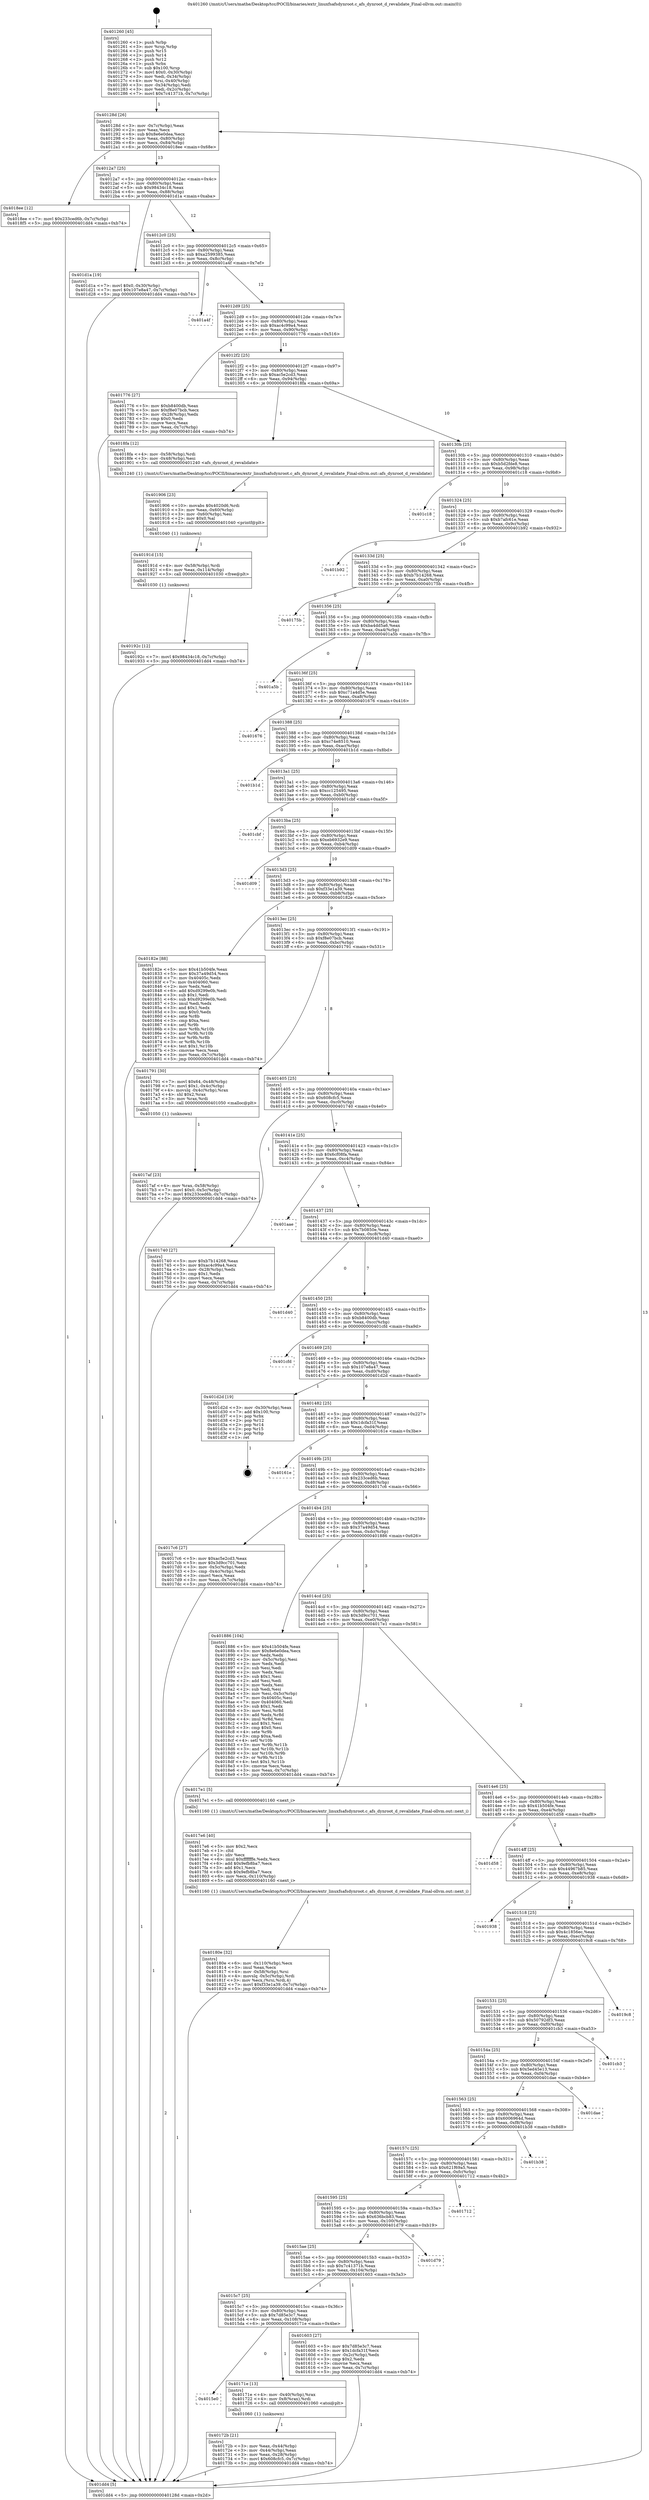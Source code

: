 digraph "0x401260" {
  label = "0x401260 (/mnt/c/Users/mathe/Desktop/tcc/POCII/binaries/extr_linuxfsafsdynroot.c_afs_dynroot_d_revalidate_Final-ollvm.out::main(0))"
  labelloc = "t"
  node[shape=record]

  Entry [label="",width=0.3,height=0.3,shape=circle,fillcolor=black,style=filled]
  "0x40128d" [label="{
     0x40128d [26]\l
     | [instrs]\l
     &nbsp;&nbsp;0x40128d \<+3\>: mov -0x7c(%rbp),%eax\l
     &nbsp;&nbsp;0x401290 \<+2\>: mov %eax,%ecx\l
     &nbsp;&nbsp;0x401292 \<+6\>: sub $0x8e6e0dea,%ecx\l
     &nbsp;&nbsp;0x401298 \<+3\>: mov %eax,-0x80(%rbp)\l
     &nbsp;&nbsp;0x40129b \<+6\>: mov %ecx,-0x84(%rbp)\l
     &nbsp;&nbsp;0x4012a1 \<+6\>: je 00000000004018ee \<main+0x68e\>\l
  }"]
  "0x4018ee" [label="{
     0x4018ee [12]\l
     | [instrs]\l
     &nbsp;&nbsp;0x4018ee \<+7\>: movl $0x233ced6b,-0x7c(%rbp)\l
     &nbsp;&nbsp;0x4018f5 \<+5\>: jmp 0000000000401dd4 \<main+0xb74\>\l
  }"]
  "0x4012a7" [label="{
     0x4012a7 [25]\l
     | [instrs]\l
     &nbsp;&nbsp;0x4012a7 \<+5\>: jmp 00000000004012ac \<main+0x4c\>\l
     &nbsp;&nbsp;0x4012ac \<+3\>: mov -0x80(%rbp),%eax\l
     &nbsp;&nbsp;0x4012af \<+5\>: sub $0x98434c18,%eax\l
     &nbsp;&nbsp;0x4012b4 \<+6\>: mov %eax,-0x88(%rbp)\l
     &nbsp;&nbsp;0x4012ba \<+6\>: je 0000000000401d1a \<main+0xaba\>\l
  }"]
  Exit [label="",width=0.3,height=0.3,shape=circle,fillcolor=black,style=filled,peripheries=2]
  "0x401d1a" [label="{
     0x401d1a [19]\l
     | [instrs]\l
     &nbsp;&nbsp;0x401d1a \<+7\>: movl $0x0,-0x30(%rbp)\l
     &nbsp;&nbsp;0x401d21 \<+7\>: movl $0x107e8a47,-0x7c(%rbp)\l
     &nbsp;&nbsp;0x401d28 \<+5\>: jmp 0000000000401dd4 \<main+0xb74\>\l
  }"]
  "0x4012c0" [label="{
     0x4012c0 [25]\l
     | [instrs]\l
     &nbsp;&nbsp;0x4012c0 \<+5\>: jmp 00000000004012c5 \<main+0x65\>\l
     &nbsp;&nbsp;0x4012c5 \<+3\>: mov -0x80(%rbp),%eax\l
     &nbsp;&nbsp;0x4012c8 \<+5\>: sub $0xa2599385,%eax\l
     &nbsp;&nbsp;0x4012cd \<+6\>: mov %eax,-0x8c(%rbp)\l
     &nbsp;&nbsp;0x4012d3 \<+6\>: je 0000000000401a4f \<main+0x7ef\>\l
  }"]
  "0x40192c" [label="{
     0x40192c [12]\l
     | [instrs]\l
     &nbsp;&nbsp;0x40192c \<+7\>: movl $0x98434c18,-0x7c(%rbp)\l
     &nbsp;&nbsp;0x401933 \<+5\>: jmp 0000000000401dd4 \<main+0xb74\>\l
  }"]
  "0x401a4f" [label="{
     0x401a4f\l
  }", style=dashed]
  "0x4012d9" [label="{
     0x4012d9 [25]\l
     | [instrs]\l
     &nbsp;&nbsp;0x4012d9 \<+5\>: jmp 00000000004012de \<main+0x7e\>\l
     &nbsp;&nbsp;0x4012de \<+3\>: mov -0x80(%rbp),%eax\l
     &nbsp;&nbsp;0x4012e1 \<+5\>: sub $0xac4c99a4,%eax\l
     &nbsp;&nbsp;0x4012e6 \<+6\>: mov %eax,-0x90(%rbp)\l
     &nbsp;&nbsp;0x4012ec \<+6\>: je 0000000000401776 \<main+0x516\>\l
  }"]
  "0x40191d" [label="{
     0x40191d [15]\l
     | [instrs]\l
     &nbsp;&nbsp;0x40191d \<+4\>: mov -0x58(%rbp),%rdi\l
     &nbsp;&nbsp;0x401921 \<+6\>: mov %eax,-0x114(%rbp)\l
     &nbsp;&nbsp;0x401927 \<+5\>: call 0000000000401030 \<free@plt\>\l
     | [calls]\l
     &nbsp;&nbsp;0x401030 \{1\} (unknown)\l
  }"]
  "0x401776" [label="{
     0x401776 [27]\l
     | [instrs]\l
     &nbsp;&nbsp;0x401776 \<+5\>: mov $0xb8400db,%eax\l
     &nbsp;&nbsp;0x40177b \<+5\>: mov $0xf8e07bcb,%ecx\l
     &nbsp;&nbsp;0x401780 \<+3\>: mov -0x28(%rbp),%edx\l
     &nbsp;&nbsp;0x401783 \<+3\>: cmp $0x0,%edx\l
     &nbsp;&nbsp;0x401786 \<+3\>: cmove %ecx,%eax\l
     &nbsp;&nbsp;0x401789 \<+3\>: mov %eax,-0x7c(%rbp)\l
     &nbsp;&nbsp;0x40178c \<+5\>: jmp 0000000000401dd4 \<main+0xb74\>\l
  }"]
  "0x4012f2" [label="{
     0x4012f2 [25]\l
     | [instrs]\l
     &nbsp;&nbsp;0x4012f2 \<+5\>: jmp 00000000004012f7 \<main+0x97\>\l
     &nbsp;&nbsp;0x4012f7 \<+3\>: mov -0x80(%rbp),%eax\l
     &nbsp;&nbsp;0x4012fa \<+5\>: sub $0xac5e2cd3,%eax\l
     &nbsp;&nbsp;0x4012ff \<+6\>: mov %eax,-0x94(%rbp)\l
     &nbsp;&nbsp;0x401305 \<+6\>: je 00000000004018fa \<main+0x69a\>\l
  }"]
  "0x401906" [label="{
     0x401906 [23]\l
     | [instrs]\l
     &nbsp;&nbsp;0x401906 \<+10\>: movabs $0x4020d6,%rdi\l
     &nbsp;&nbsp;0x401910 \<+3\>: mov %eax,-0x60(%rbp)\l
     &nbsp;&nbsp;0x401913 \<+3\>: mov -0x60(%rbp),%esi\l
     &nbsp;&nbsp;0x401916 \<+2\>: mov $0x0,%al\l
     &nbsp;&nbsp;0x401918 \<+5\>: call 0000000000401040 \<printf@plt\>\l
     | [calls]\l
     &nbsp;&nbsp;0x401040 \{1\} (unknown)\l
  }"]
  "0x4018fa" [label="{
     0x4018fa [12]\l
     | [instrs]\l
     &nbsp;&nbsp;0x4018fa \<+4\>: mov -0x58(%rbp),%rdi\l
     &nbsp;&nbsp;0x4018fe \<+3\>: mov -0x48(%rbp),%esi\l
     &nbsp;&nbsp;0x401901 \<+5\>: call 0000000000401240 \<afs_dynroot_d_revalidate\>\l
     | [calls]\l
     &nbsp;&nbsp;0x401240 \{1\} (/mnt/c/Users/mathe/Desktop/tcc/POCII/binaries/extr_linuxfsafsdynroot.c_afs_dynroot_d_revalidate_Final-ollvm.out::afs_dynroot_d_revalidate)\l
  }"]
  "0x40130b" [label="{
     0x40130b [25]\l
     | [instrs]\l
     &nbsp;&nbsp;0x40130b \<+5\>: jmp 0000000000401310 \<main+0xb0\>\l
     &nbsp;&nbsp;0x401310 \<+3\>: mov -0x80(%rbp),%eax\l
     &nbsp;&nbsp;0x401313 \<+5\>: sub $0xb5d2fde8,%eax\l
     &nbsp;&nbsp;0x401318 \<+6\>: mov %eax,-0x98(%rbp)\l
     &nbsp;&nbsp;0x40131e \<+6\>: je 0000000000401c18 \<main+0x9b8\>\l
  }"]
  "0x40180e" [label="{
     0x40180e [32]\l
     | [instrs]\l
     &nbsp;&nbsp;0x40180e \<+6\>: mov -0x110(%rbp),%ecx\l
     &nbsp;&nbsp;0x401814 \<+3\>: imul %eax,%ecx\l
     &nbsp;&nbsp;0x401817 \<+4\>: mov -0x58(%rbp),%rsi\l
     &nbsp;&nbsp;0x40181b \<+4\>: movslq -0x5c(%rbp),%rdi\l
     &nbsp;&nbsp;0x40181f \<+3\>: mov %ecx,(%rsi,%rdi,4)\l
     &nbsp;&nbsp;0x401822 \<+7\>: movl $0xf33e1a39,-0x7c(%rbp)\l
     &nbsp;&nbsp;0x401829 \<+5\>: jmp 0000000000401dd4 \<main+0xb74\>\l
  }"]
  "0x401c18" [label="{
     0x401c18\l
  }", style=dashed]
  "0x401324" [label="{
     0x401324 [25]\l
     | [instrs]\l
     &nbsp;&nbsp;0x401324 \<+5\>: jmp 0000000000401329 \<main+0xc9\>\l
     &nbsp;&nbsp;0x401329 \<+3\>: mov -0x80(%rbp),%eax\l
     &nbsp;&nbsp;0x40132c \<+5\>: sub $0xb7afc61e,%eax\l
     &nbsp;&nbsp;0x401331 \<+6\>: mov %eax,-0x9c(%rbp)\l
     &nbsp;&nbsp;0x401337 \<+6\>: je 0000000000401b92 \<main+0x932\>\l
  }"]
  "0x4017e6" [label="{
     0x4017e6 [40]\l
     | [instrs]\l
     &nbsp;&nbsp;0x4017e6 \<+5\>: mov $0x2,%ecx\l
     &nbsp;&nbsp;0x4017eb \<+1\>: cltd\l
     &nbsp;&nbsp;0x4017ec \<+2\>: idiv %ecx\l
     &nbsp;&nbsp;0x4017ee \<+6\>: imul $0xfffffffe,%edx,%ecx\l
     &nbsp;&nbsp;0x4017f4 \<+6\>: add $0x9efb8ba7,%ecx\l
     &nbsp;&nbsp;0x4017fa \<+3\>: add $0x1,%ecx\l
     &nbsp;&nbsp;0x4017fd \<+6\>: sub $0x9efb8ba7,%ecx\l
     &nbsp;&nbsp;0x401803 \<+6\>: mov %ecx,-0x110(%rbp)\l
     &nbsp;&nbsp;0x401809 \<+5\>: call 0000000000401160 \<next_i\>\l
     | [calls]\l
     &nbsp;&nbsp;0x401160 \{1\} (/mnt/c/Users/mathe/Desktop/tcc/POCII/binaries/extr_linuxfsafsdynroot.c_afs_dynroot_d_revalidate_Final-ollvm.out::next_i)\l
  }"]
  "0x401b92" [label="{
     0x401b92\l
  }", style=dashed]
  "0x40133d" [label="{
     0x40133d [25]\l
     | [instrs]\l
     &nbsp;&nbsp;0x40133d \<+5\>: jmp 0000000000401342 \<main+0xe2\>\l
     &nbsp;&nbsp;0x401342 \<+3\>: mov -0x80(%rbp),%eax\l
     &nbsp;&nbsp;0x401345 \<+5\>: sub $0xb7b14268,%eax\l
     &nbsp;&nbsp;0x40134a \<+6\>: mov %eax,-0xa0(%rbp)\l
     &nbsp;&nbsp;0x401350 \<+6\>: je 000000000040175b \<main+0x4fb\>\l
  }"]
  "0x4017af" [label="{
     0x4017af [23]\l
     | [instrs]\l
     &nbsp;&nbsp;0x4017af \<+4\>: mov %rax,-0x58(%rbp)\l
     &nbsp;&nbsp;0x4017b3 \<+7\>: movl $0x0,-0x5c(%rbp)\l
     &nbsp;&nbsp;0x4017ba \<+7\>: movl $0x233ced6b,-0x7c(%rbp)\l
     &nbsp;&nbsp;0x4017c1 \<+5\>: jmp 0000000000401dd4 \<main+0xb74\>\l
  }"]
  "0x40175b" [label="{
     0x40175b\l
  }", style=dashed]
  "0x401356" [label="{
     0x401356 [25]\l
     | [instrs]\l
     &nbsp;&nbsp;0x401356 \<+5\>: jmp 000000000040135b \<main+0xfb\>\l
     &nbsp;&nbsp;0x40135b \<+3\>: mov -0x80(%rbp),%eax\l
     &nbsp;&nbsp;0x40135e \<+5\>: sub $0xba4dd5a6,%eax\l
     &nbsp;&nbsp;0x401363 \<+6\>: mov %eax,-0xa4(%rbp)\l
     &nbsp;&nbsp;0x401369 \<+6\>: je 0000000000401a5b \<main+0x7fb\>\l
  }"]
  "0x40172b" [label="{
     0x40172b [21]\l
     | [instrs]\l
     &nbsp;&nbsp;0x40172b \<+3\>: mov %eax,-0x44(%rbp)\l
     &nbsp;&nbsp;0x40172e \<+3\>: mov -0x44(%rbp),%eax\l
     &nbsp;&nbsp;0x401731 \<+3\>: mov %eax,-0x28(%rbp)\l
     &nbsp;&nbsp;0x401734 \<+7\>: movl $0x608cfc5,-0x7c(%rbp)\l
     &nbsp;&nbsp;0x40173b \<+5\>: jmp 0000000000401dd4 \<main+0xb74\>\l
  }"]
  "0x401a5b" [label="{
     0x401a5b\l
  }", style=dashed]
  "0x40136f" [label="{
     0x40136f [25]\l
     | [instrs]\l
     &nbsp;&nbsp;0x40136f \<+5\>: jmp 0000000000401374 \<main+0x114\>\l
     &nbsp;&nbsp;0x401374 \<+3\>: mov -0x80(%rbp),%eax\l
     &nbsp;&nbsp;0x401377 \<+5\>: sub $0xc71a4d5e,%eax\l
     &nbsp;&nbsp;0x40137c \<+6\>: mov %eax,-0xa8(%rbp)\l
     &nbsp;&nbsp;0x401382 \<+6\>: je 0000000000401676 \<main+0x416\>\l
  }"]
  "0x4015e0" [label="{
     0x4015e0\l
  }", style=dashed]
  "0x401676" [label="{
     0x401676\l
  }", style=dashed]
  "0x401388" [label="{
     0x401388 [25]\l
     | [instrs]\l
     &nbsp;&nbsp;0x401388 \<+5\>: jmp 000000000040138d \<main+0x12d\>\l
     &nbsp;&nbsp;0x40138d \<+3\>: mov -0x80(%rbp),%eax\l
     &nbsp;&nbsp;0x401390 \<+5\>: sub $0xc74e8510,%eax\l
     &nbsp;&nbsp;0x401395 \<+6\>: mov %eax,-0xac(%rbp)\l
     &nbsp;&nbsp;0x40139b \<+6\>: je 0000000000401b1d \<main+0x8bd\>\l
  }"]
  "0x40171e" [label="{
     0x40171e [13]\l
     | [instrs]\l
     &nbsp;&nbsp;0x40171e \<+4\>: mov -0x40(%rbp),%rax\l
     &nbsp;&nbsp;0x401722 \<+4\>: mov 0x8(%rax),%rdi\l
     &nbsp;&nbsp;0x401726 \<+5\>: call 0000000000401060 \<atoi@plt\>\l
     | [calls]\l
     &nbsp;&nbsp;0x401060 \{1\} (unknown)\l
  }"]
  "0x401b1d" [label="{
     0x401b1d\l
  }", style=dashed]
  "0x4013a1" [label="{
     0x4013a1 [25]\l
     | [instrs]\l
     &nbsp;&nbsp;0x4013a1 \<+5\>: jmp 00000000004013a6 \<main+0x146\>\l
     &nbsp;&nbsp;0x4013a6 \<+3\>: mov -0x80(%rbp),%eax\l
     &nbsp;&nbsp;0x4013a9 \<+5\>: sub $0xcc125495,%eax\l
     &nbsp;&nbsp;0x4013ae \<+6\>: mov %eax,-0xb0(%rbp)\l
     &nbsp;&nbsp;0x4013b4 \<+6\>: je 0000000000401cbf \<main+0xa5f\>\l
  }"]
  "0x401260" [label="{
     0x401260 [45]\l
     | [instrs]\l
     &nbsp;&nbsp;0x401260 \<+1\>: push %rbp\l
     &nbsp;&nbsp;0x401261 \<+3\>: mov %rsp,%rbp\l
     &nbsp;&nbsp;0x401264 \<+2\>: push %r15\l
     &nbsp;&nbsp;0x401266 \<+2\>: push %r14\l
     &nbsp;&nbsp;0x401268 \<+2\>: push %r12\l
     &nbsp;&nbsp;0x40126a \<+1\>: push %rbx\l
     &nbsp;&nbsp;0x40126b \<+7\>: sub $0x100,%rsp\l
     &nbsp;&nbsp;0x401272 \<+7\>: movl $0x0,-0x30(%rbp)\l
     &nbsp;&nbsp;0x401279 \<+3\>: mov %edi,-0x34(%rbp)\l
     &nbsp;&nbsp;0x40127c \<+4\>: mov %rsi,-0x40(%rbp)\l
     &nbsp;&nbsp;0x401280 \<+3\>: mov -0x34(%rbp),%edi\l
     &nbsp;&nbsp;0x401283 \<+3\>: mov %edi,-0x2c(%rbp)\l
     &nbsp;&nbsp;0x401286 \<+7\>: movl $0x7c41371b,-0x7c(%rbp)\l
  }"]
  "0x401cbf" [label="{
     0x401cbf\l
  }", style=dashed]
  "0x4013ba" [label="{
     0x4013ba [25]\l
     | [instrs]\l
     &nbsp;&nbsp;0x4013ba \<+5\>: jmp 00000000004013bf \<main+0x15f\>\l
     &nbsp;&nbsp;0x4013bf \<+3\>: mov -0x80(%rbp),%eax\l
     &nbsp;&nbsp;0x4013c2 \<+5\>: sub $0xeb6932e9,%eax\l
     &nbsp;&nbsp;0x4013c7 \<+6\>: mov %eax,-0xb4(%rbp)\l
     &nbsp;&nbsp;0x4013cd \<+6\>: je 0000000000401d09 \<main+0xaa9\>\l
  }"]
  "0x401dd4" [label="{
     0x401dd4 [5]\l
     | [instrs]\l
     &nbsp;&nbsp;0x401dd4 \<+5\>: jmp 000000000040128d \<main+0x2d\>\l
  }"]
  "0x401d09" [label="{
     0x401d09\l
  }", style=dashed]
  "0x4013d3" [label="{
     0x4013d3 [25]\l
     | [instrs]\l
     &nbsp;&nbsp;0x4013d3 \<+5\>: jmp 00000000004013d8 \<main+0x178\>\l
     &nbsp;&nbsp;0x4013d8 \<+3\>: mov -0x80(%rbp),%eax\l
     &nbsp;&nbsp;0x4013db \<+5\>: sub $0xf33e1a39,%eax\l
     &nbsp;&nbsp;0x4013e0 \<+6\>: mov %eax,-0xb8(%rbp)\l
     &nbsp;&nbsp;0x4013e6 \<+6\>: je 000000000040182e \<main+0x5ce\>\l
  }"]
  "0x4015c7" [label="{
     0x4015c7 [25]\l
     | [instrs]\l
     &nbsp;&nbsp;0x4015c7 \<+5\>: jmp 00000000004015cc \<main+0x36c\>\l
     &nbsp;&nbsp;0x4015cc \<+3\>: mov -0x80(%rbp),%eax\l
     &nbsp;&nbsp;0x4015cf \<+5\>: sub $0x7d85e3c7,%eax\l
     &nbsp;&nbsp;0x4015d4 \<+6\>: mov %eax,-0x108(%rbp)\l
     &nbsp;&nbsp;0x4015da \<+6\>: je 000000000040171e \<main+0x4be\>\l
  }"]
  "0x40182e" [label="{
     0x40182e [88]\l
     | [instrs]\l
     &nbsp;&nbsp;0x40182e \<+5\>: mov $0x41b504fe,%eax\l
     &nbsp;&nbsp;0x401833 \<+5\>: mov $0x37a49d54,%ecx\l
     &nbsp;&nbsp;0x401838 \<+7\>: mov 0x40405c,%edx\l
     &nbsp;&nbsp;0x40183f \<+7\>: mov 0x404060,%esi\l
     &nbsp;&nbsp;0x401846 \<+2\>: mov %edx,%edi\l
     &nbsp;&nbsp;0x401848 \<+6\>: add $0xd9299e0b,%edi\l
     &nbsp;&nbsp;0x40184e \<+3\>: sub $0x1,%edi\l
     &nbsp;&nbsp;0x401851 \<+6\>: sub $0xd9299e0b,%edi\l
     &nbsp;&nbsp;0x401857 \<+3\>: imul %edi,%edx\l
     &nbsp;&nbsp;0x40185a \<+3\>: and $0x1,%edx\l
     &nbsp;&nbsp;0x40185d \<+3\>: cmp $0x0,%edx\l
     &nbsp;&nbsp;0x401860 \<+4\>: sete %r8b\l
     &nbsp;&nbsp;0x401864 \<+3\>: cmp $0xa,%esi\l
     &nbsp;&nbsp;0x401867 \<+4\>: setl %r9b\l
     &nbsp;&nbsp;0x40186b \<+3\>: mov %r8b,%r10b\l
     &nbsp;&nbsp;0x40186e \<+3\>: and %r9b,%r10b\l
     &nbsp;&nbsp;0x401871 \<+3\>: xor %r9b,%r8b\l
     &nbsp;&nbsp;0x401874 \<+3\>: or %r8b,%r10b\l
     &nbsp;&nbsp;0x401877 \<+4\>: test $0x1,%r10b\l
     &nbsp;&nbsp;0x40187b \<+3\>: cmovne %ecx,%eax\l
     &nbsp;&nbsp;0x40187e \<+3\>: mov %eax,-0x7c(%rbp)\l
     &nbsp;&nbsp;0x401881 \<+5\>: jmp 0000000000401dd4 \<main+0xb74\>\l
  }"]
  "0x4013ec" [label="{
     0x4013ec [25]\l
     | [instrs]\l
     &nbsp;&nbsp;0x4013ec \<+5\>: jmp 00000000004013f1 \<main+0x191\>\l
     &nbsp;&nbsp;0x4013f1 \<+3\>: mov -0x80(%rbp),%eax\l
     &nbsp;&nbsp;0x4013f4 \<+5\>: sub $0xf8e07bcb,%eax\l
     &nbsp;&nbsp;0x4013f9 \<+6\>: mov %eax,-0xbc(%rbp)\l
     &nbsp;&nbsp;0x4013ff \<+6\>: je 0000000000401791 \<main+0x531\>\l
  }"]
  "0x401603" [label="{
     0x401603 [27]\l
     | [instrs]\l
     &nbsp;&nbsp;0x401603 \<+5\>: mov $0x7d85e3c7,%eax\l
     &nbsp;&nbsp;0x401608 \<+5\>: mov $0x1dcfa31f,%ecx\l
     &nbsp;&nbsp;0x40160d \<+3\>: mov -0x2c(%rbp),%edx\l
     &nbsp;&nbsp;0x401610 \<+3\>: cmp $0x2,%edx\l
     &nbsp;&nbsp;0x401613 \<+3\>: cmovne %ecx,%eax\l
     &nbsp;&nbsp;0x401616 \<+3\>: mov %eax,-0x7c(%rbp)\l
     &nbsp;&nbsp;0x401619 \<+5\>: jmp 0000000000401dd4 \<main+0xb74\>\l
  }"]
  "0x401791" [label="{
     0x401791 [30]\l
     | [instrs]\l
     &nbsp;&nbsp;0x401791 \<+7\>: movl $0x64,-0x48(%rbp)\l
     &nbsp;&nbsp;0x401798 \<+7\>: movl $0x1,-0x4c(%rbp)\l
     &nbsp;&nbsp;0x40179f \<+4\>: movslq -0x4c(%rbp),%rax\l
     &nbsp;&nbsp;0x4017a3 \<+4\>: shl $0x2,%rax\l
     &nbsp;&nbsp;0x4017a7 \<+3\>: mov %rax,%rdi\l
     &nbsp;&nbsp;0x4017aa \<+5\>: call 0000000000401050 \<malloc@plt\>\l
     | [calls]\l
     &nbsp;&nbsp;0x401050 \{1\} (unknown)\l
  }"]
  "0x401405" [label="{
     0x401405 [25]\l
     | [instrs]\l
     &nbsp;&nbsp;0x401405 \<+5\>: jmp 000000000040140a \<main+0x1aa\>\l
     &nbsp;&nbsp;0x40140a \<+3\>: mov -0x80(%rbp),%eax\l
     &nbsp;&nbsp;0x40140d \<+5\>: sub $0x608cfc5,%eax\l
     &nbsp;&nbsp;0x401412 \<+6\>: mov %eax,-0xc0(%rbp)\l
     &nbsp;&nbsp;0x401418 \<+6\>: je 0000000000401740 \<main+0x4e0\>\l
  }"]
  "0x4015ae" [label="{
     0x4015ae [25]\l
     | [instrs]\l
     &nbsp;&nbsp;0x4015ae \<+5\>: jmp 00000000004015b3 \<main+0x353\>\l
     &nbsp;&nbsp;0x4015b3 \<+3\>: mov -0x80(%rbp),%eax\l
     &nbsp;&nbsp;0x4015b6 \<+5\>: sub $0x7c41371b,%eax\l
     &nbsp;&nbsp;0x4015bb \<+6\>: mov %eax,-0x104(%rbp)\l
     &nbsp;&nbsp;0x4015c1 \<+6\>: je 0000000000401603 \<main+0x3a3\>\l
  }"]
  "0x401740" [label="{
     0x401740 [27]\l
     | [instrs]\l
     &nbsp;&nbsp;0x401740 \<+5\>: mov $0xb7b14268,%eax\l
     &nbsp;&nbsp;0x401745 \<+5\>: mov $0xac4c99a4,%ecx\l
     &nbsp;&nbsp;0x40174a \<+3\>: mov -0x28(%rbp),%edx\l
     &nbsp;&nbsp;0x40174d \<+3\>: cmp $0x1,%edx\l
     &nbsp;&nbsp;0x401750 \<+3\>: cmovl %ecx,%eax\l
     &nbsp;&nbsp;0x401753 \<+3\>: mov %eax,-0x7c(%rbp)\l
     &nbsp;&nbsp;0x401756 \<+5\>: jmp 0000000000401dd4 \<main+0xb74\>\l
  }"]
  "0x40141e" [label="{
     0x40141e [25]\l
     | [instrs]\l
     &nbsp;&nbsp;0x40141e \<+5\>: jmp 0000000000401423 \<main+0x1c3\>\l
     &nbsp;&nbsp;0x401423 \<+3\>: mov -0x80(%rbp),%eax\l
     &nbsp;&nbsp;0x401426 \<+5\>: sub $0x6cf08fa,%eax\l
     &nbsp;&nbsp;0x40142b \<+6\>: mov %eax,-0xc4(%rbp)\l
     &nbsp;&nbsp;0x401431 \<+6\>: je 0000000000401aae \<main+0x84e\>\l
  }"]
  "0x401d79" [label="{
     0x401d79\l
  }", style=dashed]
  "0x401aae" [label="{
     0x401aae\l
  }", style=dashed]
  "0x401437" [label="{
     0x401437 [25]\l
     | [instrs]\l
     &nbsp;&nbsp;0x401437 \<+5\>: jmp 000000000040143c \<main+0x1dc\>\l
     &nbsp;&nbsp;0x40143c \<+3\>: mov -0x80(%rbp),%eax\l
     &nbsp;&nbsp;0x40143f \<+5\>: sub $0x7b0850e,%eax\l
     &nbsp;&nbsp;0x401444 \<+6\>: mov %eax,-0xc8(%rbp)\l
     &nbsp;&nbsp;0x40144a \<+6\>: je 0000000000401d40 \<main+0xae0\>\l
  }"]
  "0x401595" [label="{
     0x401595 [25]\l
     | [instrs]\l
     &nbsp;&nbsp;0x401595 \<+5\>: jmp 000000000040159a \<main+0x33a\>\l
     &nbsp;&nbsp;0x40159a \<+3\>: mov -0x80(%rbp),%eax\l
     &nbsp;&nbsp;0x40159d \<+5\>: sub $0x636bcb83,%eax\l
     &nbsp;&nbsp;0x4015a2 \<+6\>: mov %eax,-0x100(%rbp)\l
     &nbsp;&nbsp;0x4015a8 \<+6\>: je 0000000000401d79 \<main+0xb19\>\l
  }"]
  "0x401d40" [label="{
     0x401d40\l
  }", style=dashed]
  "0x401450" [label="{
     0x401450 [25]\l
     | [instrs]\l
     &nbsp;&nbsp;0x401450 \<+5\>: jmp 0000000000401455 \<main+0x1f5\>\l
     &nbsp;&nbsp;0x401455 \<+3\>: mov -0x80(%rbp),%eax\l
     &nbsp;&nbsp;0x401458 \<+5\>: sub $0xb8400db,%eax\l
     &nbsp;&nbsp;0x40145d \<+6\>: mov %eax,-0xcc(%rbp)\l
     &nbsp;&nbsp;0x401463 \<+6\>: je 0000000000401cfd \<main+0xa9d\>\l
  }"]
  "0x401712" [label="{
     0x401712\l
  }", style=dashed]
  "0x401cfd" [label="{
     0x401cfd\l
  }", style=dashed]
  "0x401469" [label="{
     0x401469 [25]\l
     | [instrs]\l
     &nbsp;&nbsp;0x401469 \<+5\>: jmp 000000000040146e \<main+0x20e\>\l
     &nbsp;&nbsp;0x40146e \<+3\>: mov -0x80(%rbp),%eax\l
     &nbsp;&nbsp;0x401471 \<+5\>: sub $0x107e8a47,%eax\l
     &nbsp;&nbsp;0x401476 \<+6\>: mov %eax,-0xd0(%rbp)\l
     &nbsp;&nbsp;0x40147c \<+6\>: je 0000000000401d2d \<main+0xacd\>\l
  }"]
  "0x40157c" [label="{
     0x40157c [25]\l
     | [instrs]\l
     &nbsp;&nbsp;0x40157c \<+5\>: jmp 0000000000401581 \<main+0x321\>\l
     &nbsp;&nbsp;0x401581 \<+3\>: mov -0x80(%rbp),%eax\l
     &nbsp;&nbsp;0x401584 \<+5\>: sub $0x621f69a5,%eax\l
     &nbsp;&nbsp;0x401589 \<+6\>: mov %eax,-0xfc(%rbp)\l
     &nbsp;&nbsp;0x40158f \<+6\>: je 0000000000401712 \<main+0x4b2\>\l
  }"]
  "0x401d2d" [label="{
     0x401d2d [19]\l
     | [instrs]\l
     &nbsp;&nbsp;0x401d2d \<+3\>: mov -0x30(%rbp),%eax\l
     &nbsp;&nbsp;0x401d30 \<+7\>: add $0x100,%rsp\l
     &nbsp;&nbsp;0x401d37 \<+1\>: pop %rbx\l
     &nbsp;&nbsp;0x401d38 \<+2\>: pop %r12\l
     &nbsp;&nbsp;0x401d3a \<+2\>: pop %r14\l
     &nbsp;&nbsp;0x401d3c \<+2\>: pop %r15\l
     &nbsp;&nbsp;0x401d3e \<+1\>: pop %rbp\l
     &nbsp;&nbsp;0x401d3f \<+1\>: ret\l
  }"]
  "0x401482" [label="{
     0x401482 [25]\l
     | [instrs]\l
     &nbsp;&nbsp;0x401482 \<+5\>: jmp 0000000000401487 \<main+0x227\>\l
     &nbsp;&nbsp;0x401487 \<+3\>: mov -0x80(%rbp),%eax\l
     &nbsp;&nbsp;0x40148a \<+5\>: sub $0x1dcfa31f,%eax\l
     &nbsp;&nbsp;0x40148f \<+6\>: mov %eax,-0xd4(%rbp)\l
     &nbsp;&nbsp;0x401495 \<+6\>: je 000000000040161e \<main+0x3be\>\l
  }"]
  "0x401b38" [label="{
     0x401b38\l
  }", style=dashed]
  "0x40161e" [label="{
     0x40161e\l
  }", style=dashed]
  "0x40149b" [label="{
     0x40149b [25]\l
     | [instrs]\l
     &nbsp;&nbsp;0x40149b \<+5\>: jmp 00000000004014a0 \<main+0x240\>\l
     &nbsp;&nbsp;0x4014a0 \<+3\>: mov -0x80(%rbp),%eax\l
     &nbsp;&nbsp;0x4014a3 \<+5\>: sub $0x233ced6b,%eax\l
     &nbsp;&nbsp;0x4014a8 \<+6\>: mov %eax,-0xd8(%rbp)\l
     &nbsp;&nbsp;0x4014ae \<+6\>: je 00000000004017c6 \<main+0x566\>\l
  }"]
  "0x401563" [label="{
     0x401563 [25]\l
     | [instrs]\l
     &nbsp;&nbsp;0x401563 \<+5\>: jmp 0000000000401568 \<main+0x308\>\l
     &nbsp;&nbsp;0x401568 \<+3\>: mov -0x80(%rbp),%eax\l
     &nbsp;&nbsp;0x40156b \<+5\>: sub $0x6006964d,%eax\l
     &nbsp;&nbsp;0x401570 \<+6\>: mov %eax,-0xf8(%rbp)\l
     &nbsp;&nbsp;0x401576 \<+6\>: je 0000000000401b38 \<main+0x8d8\>\l
  }"]
  "0x4017c6" [label="{
     0x4017c6 [27]\l
     | [instrs]\l
     &nbsp;&nbsp;0x4017c6 \<+5\>: mov $0xac5e2cd3,%eax\l
     &nbsp;&nbsp;0x4017cb \<+5\>: mov $0x3d9cc701,%ecx\l
     &nbsp;&nbsp;0x4017d0 \<+3\>: mov -0x5c(%rbp),%edx\l
     &nbsp;&nbsp;0x4017d3 \<+3\>: cmp -0x4c(%rbp),%edx\l
     &nbsp;&nbsp;0x4017d6 \<+3\>: cmovl %ecx,%eax\l
     &nbsp;&nbsp;0x4017d9 \<+3\>: mov %eax,-0x7c(%rbp)\l
     &nbsp;&nbsp;0x4017dc \<+5\>: jmp 0000000000401dd4 \<main+0xb74\>\l
  }"]
  "0x4014b4" [label="{
     0x4014b4 [25]\l
     | [instrs]\l
     &nbsp;&nbsp;0x4014b4 \<+5\>: jmp 00000000004014b9 \<main+0x259\>\l
     &nbsp;&nbsp;0x4014b9 \<+3\>: mov -0x80(%rbp),%eax\l
     &nbsp;&nbsp;0x4014bc \<+5\>: sub $0x37a49d54,%eax\l
     &nbsp;&nbsp;0x4014c1 \<+6\>: mov %eax,-0xdc(%rbp)\l
     &nbsp;&nbsp;0x4014c7 \<+6\>: je 0000000000401886 \<main+0x626\>\l
  }"]
  "0x401dae" [label="{
     0x401dae\l
  }", style=dashed]
  "0x401886" [label="{
     0x401886 [104]\l
     | [instrs]\l
     &nbsp;&nbsp;0x401886 \<+5\>: mov $0x41b504fe,%eax\l
     &nbsp;&nbsp;0x40188b \<+5\>: mov $0x8e6e0dea,%ecx\l
     &nbsp;&nbsp;0x401890 \<+2\>: xor %edx,%edx\l
     &nbsp;&nbsp;0x401892 \<+3\>: mov -0x5c(%rbp),%esi\l
     &nbsp;&nbsp;0x401895 \<+2\>: mov %edx,%edi\l
     &nbsp;&nbsp;0x401897 \<+2\>: sub %esi,%edi\l
     &nbsp;&nbsp;0x401899 \<+2\>: mov %edx,%esi\l
     &nbsp;&nbsp;0x40189b \<+3\>: sub $0x1,%esi\l
     &nbsp;&nbsp;0x40189e \<+2\>: add %esi,%edi\l
     &nbsp;&nbsp;0x4018a0 \<+2\>: mov %edx,%esi\l
     &nbsp;&nbsp;0x4018a2 \<+2\>: sub %edi,%esi\l
     &nbsp;&nbsp;0x4018a4 \<+3\>: mov %esi,-0x5c(%rbp)\l
     &nbsp;&nbsp;0x4018a7 \<+7\>: mov 0x40405c,%esi\l
     &nbsp;&nbsp;0x4018ae \<+7\>: mov 0x404060,%edi\l
     &nbsp;&nbsp;0x4018b5 \<+3\>: sub $0x1,%edx\l
     &nbsp;&nbsp;0x4018b8 \<+3\>: mov %esi,%r8d\l
     &nbsp;&nbsp;0x4018bb \<+3\>: add %edx,%r8d\l
     &nbsp;&nbsp;0x4018be \<+4\>: imul %r8d,%esi\l
     &nbsp;&nbsp;0x4018c2 \<+3\>: and $0x1,%esi\l
     &nbsp;&nbsp;0x4018c5 \<+3\>: cmp $0x0,%esi\l
     &nbsp;&nbsp;0x4018c8 \<+4\>: sete %r9b\l
     &nbsp;&nbsp;0x4018cc \<+3\>: cmp $0xa,%edi\l
     &nbsp;&nbsp;0x4018cf \<+4\>: setl %r10b\l
     &nbsp;&nbsp;0x4018d3 \<+3\>: mov %r9b,%r11b\l
     &nbsp;&nbsp;0x4018d6 \<+3\>: and %r10b,%r11b\l
     &nbsp;&nbsp;0x4018d9 \<+3\>: xor %r10b,%r9b\l
     &nbsp;&nbsp;0x4018dc \<+3\>: or %r9b,%r11b\l
     &nbsp;&nbsp;0x4018df \<+4\>: test $0x1,%r11b\l
     &nbsp;&nbsp;0x4018e3 \<+3\>: cmovne %ecx,%eax\l
     &nbsp;&nbsp;0x4018e6 \<+3\>: mov %eax,-0x7c(%rbp)\l
     &nbsp;&nbsp;0x4018e9 \<+5\>: jmp 0000000000401dd4 \<main+0xb74\>\l
  }"]
  "0x4014cd" [label="{
     0x4014cd [25]\l
     | [instrs]\l
     &nbsp;&nbsp;0x4014cd \<+5\>: jmp 00000000004014d2 \<main+0x272\>\l
     &nbsp;&nbsp;0x4014d2 \<+3\>: mov -0x80(%rbp),%eax\l
     &nbsp;&nbsp;0x4014d5 \<+5\>: sub $0x3d9cc701,%eax\l
     &nbsp;&nbsp;0x4014da \<+6\>: mov %eax,-0xe0(%rbp)\l
     &nbsp;&nbsp;0x4014e0 \<+6\>: je 00000000004017e1 \<main+0x581\>\l
  }"]
  "0x40154a" [label="{
     0x40154a [25]\l
     | [instrs]\l
     &nbsp;&nbsp;0x40154a \<+5\>: jmp 000000000040154f \<main+0x2ef\>\l
     &nbsp;&nbsp;0x40154f \<+3\>: mov -0x80(%rbp),%eax\l
     &nbsp;&nbsp;0x401552 \<+5\>: sub $0x5ed45e13,%eax\l
     &nbsp;&nbsp;0x401557 \<+6\>: mov %eax,-0xf4(%rbp)\l
     &nbsp;&nbsp;0x40155d \<+6\>: je 0000000000401dae \<main+0xb4e\>\l
  }"]
  "0x4017e1" [label="{
     0x4017e1 [5]\l
     | [instrs]\l
     &nbsp;&nbsp;0x4017e1 \<+5\>: call 0000000000401160 \<next_i\>\l
     | [calls]\l
     &nbsp;&nbsp;0x401160 \{1\} (/mnt/c/Users/mathe/Desktop/tcc/POCII/binaries/extr_linuxfsafsdynroot.c_afs_dynroot_d_revalidate_Final-ollvm.out::next_i)\l
  }"]
  "0x4014e6" [label="{
     0x4014e6 [25]\l
     | [instrs]\l
     &nbsp;&nbsp;0x4014e6 \<+5\>: jmp 00000000004014eb \<main+0x28b\>\l
     &nbsp;&nbsp;0x4014eb \<+3\>: mov -0x80(%rbp),%eax\l
     &nbsp;&nbsp;0x4014ee \<+5\>: sub $0x41b504fe,%eax\l
     &nbsp;&nbsp;0x4014f3 \<+6\>: mov %eax,-0xe4(%rbp)\l
     &nbsp;&nbsp;0x4014f9 \<+6\>: je 0000000000401d58 \<main+0xaf8\>\l
  }"]
  "0x401cb3" [label="{
     0x401cb3\l
  }", style=dashed]
  "0x401d58" [label="{
     0x401d58\l
  }", style=dashed]
  "0x4014ff" [label="{
     0x4014ff [25]\l
     | [instrs]\l
     &nbsp;&nbsp;0x4014ff \<+5\>: jmp 0000000000401504 \<main+0x2a4\>\l
     &nbsp;&nbsp;0x401504 \<+3\>: mov -0x80(%rbp),%eax\l
     &nbsp;&nbsp;0x401507 \<+5\>: sub $0x44967b85,%eax\l
     &nbsp;&nbsp;0x40150c \<+6\>: mov %eax,-0xe8(%rbp)\l
     &nbsp;&nbsp;0x401512 \<+6\>: je 0000000000401938 \<main+0x6d8\>\l
  }"]
  "0x401531" [label="{
     0x401531 [25]\l
     | [instrs]\l
     &nbsp;&nbsp;0x401531 \<+5\>: jmp 0000000000401536 \<main+0x2d6\>\l
     &nbsp;&nbsp;0x401536 \<+3\>: mov -0x80(%rbp),%eax\l
     &nbsp;&nbsp;0x401539 \<+5\>: sub $0x50792df3,%eax\l
     &nbsp;&nbsp;0x40153e \<+6\>: mov %eax,-0xf0(%rbp)\l
     &nbsp;&nbsp;0x401544 \<+6\>: je 0000000000401cb3 \<main+0xa53\>\l
  }"]
  "0x401938" [label="{
     0x401938\l
  }", style=dashed]
  "0x401518" [label="{
     0x401518 [25]\l
     | [instrs]\l
     &nbsp;&nbsp;0x401518 \<+5\>: jmp 000000000040151d \<main+0x2bd\>\l
     &nbsp;&nbsp;0x40151d \<+3\>: mov -0x80(%rbp),%eax\l
     &nbsp;&nbsp;0x401520 \<+5\>: sub $0x4c1856ec,%eax\l
     &nbsp;&nbsp;0x401525 \<+6\>: mov %eax,-0xec(%rbp)\l
     &nbsp;&nbsp;0x40152b \<+6\>: je 00000000004019c8 \<main+0x768\>\l
  }"]
  "0x4019c8" [label="{
     0x4019c8\l
  }", style=dashed]
  Entry -> "0x401260" [label=" 1"]
  "0x40128d" -> "0x4018ee" [label=" 1"]
  "0x40128d" -> "0x4012a7" [label=" 13"]
  "0x401d2d" -> Exit [label=" 1"]
  "0x4012a7" -> "0x401d1a" [label=" 1"]
  "0x4012a7" -> "0x4012c0" [label=" 12"]
  "0x401d1a" -> "0x401dd4" [label=" 1"]
  "0x4012c0" -> "0x401a4f" [label=" 0"]
  "0x4012c0" -> "0x4012d9" [label=" 12"]
  "0x40192c" -> "0x401dd4" [label=" 1"]
  "0x4012d9" -> "0x401776" [label=" 1"]
  "0x4012d9" -> "0x4012f2" [label=" 11"]
  "0x40191d" -> "0x40192c" [label=" 1"]
  "0x4012f2" -> "0x4018fa" [label=" 1"]
  "0x4012f2" -> "0x40130b" [label=" 10"]
  "0x401906" -> "0x40191d" [label=" 1"]
  "0x40130b" -> "0x401c18" [label=" 0"]
  "0x40130b" -> "0x401324" [label=" 10"]
  "0x4018fa" -> "0x401906" [label=" 1"]
  "0x401324" -> "0x401b92" [label=" 0"]
  "0x401324" -> "0x40133d" [label=" 10"]
  "0x4018ee" -> "0x401dd4" [label=" 1"]
  "0x40133d" -> "0x40175b" [label=" 0"]
  "0x40133d" -> "0x401356" [label=" 10"]
  "0x401886" -> "0x401dd4" [label=" 1"]
  "0x401356" -> "0x401a5b" [label=" 0"]
  "0x401356" -> "0x40136f" [label=" 10"]
  "0x40182e" -> "0x401dd4" [label=" 1"]
  "0x40136f" -> "0x401676" [label=" 0"]
  "0x40136f" -> "0x401388" [label=" 10"]
  "0x40180e" -> "0x401dd4" [label=" 1"]
  "0x401388" -> "0x401b1d" [label=" 0"]
  "0x401388" -> "0x4013a1" [label=" 10"]
  "0x4017e6" -> "0x40180e" [label=" 1"]
  "0x4013a1" -> "0x401cbf" [label=" 0"]
  "0x4013a1" -> "0x4013ba" [label=" 10"]
  "0x4017c6" -> "0x401dd4" [label=" 2"]
  "0x4013ba" -> "0x401d09" [label=" 0"]
  "0x4013ba" -> "0x4013d3" [label=" 10"]
  "0x4017af" -> "0x401dd4" [label=" 1"]
  "0x4013d3" -> "0x40182e" [label=" 1"]
  "0x4013d3" -> "0x4013ec" [label=" 9"]
  "0x401791" -> "0x4017af" [label=" 1"]
  "0x4013ec" -> "0x401791" [label=" 1"]
  "0x4013ec" -> "0x401405" [label=" 8"]
  "0x401776" -> "0x401dd4" [label=" 1"]
  "0x401405" -> "0x401740" [label=" 1"]
  "0x401405" -> "0x40141e" [label=" 7"]
  "0x40172b" -> "0x401dd4" [label=" 1"]
  "0x40141e" -> "0x401aae" [label=" 0"]
  "0x40141e" -> "0x401437" [label=" 7"]
  "0x40171e" -> "0x40172b" [label=" 1"]
  "0x401437" -> "0x401d40" [label=" 0"]
  "0x401437" -> "0x401450" [label=" 7"]
  "0x4015c7" -> "0x40171e" [label=" 1"]
  "0x401450" -> "0x401cfd" [label=" 0"]
  "0x401450" -> "0x401469" [label=" 7"]
  "0x4017e1" -> "0x4017e6" [label=" 1"]
  "0x401469" -> "0x401d2d" [label=" 1"]
  "0x401469" -> "0x401482" [label=" 6"]
  "0x401260" -> "0x40128d" [label=" 1"]
  "0x401482" -> "0x40161e" [label=" 0"]
  "0x401482" -> "0x40149b" [label=" 6"]
  "0x401603" -> "0x401dd4" [label=" 1"]
  "0x40149b" -> "0x4017c6" [label=" 2"]
  "0x40149b" -> "0x4014b4" [label=" 4"]
  "0x4015ae" -> "0x401603" [label=" 1"]
  "0x4014b4" -> "0x401886" [label=" 1"]
  "0x4014b4" -> "0x4014cd" [label=" 3"]
  "0x401740" -> "0x401dd4" [label=" 1"]
  "0x4014cd" -> "0x4017e1" [label=" 1"]
  "0x4014cd" -> "0x4014e6" [label=" 2"]
  "0x401595" -> "0x401d79" [label=" 0"]
  "0x4014e6" -> "0x401d58" [label=" 0"]
  "0x4014e6" -> "0x4014ff" [label=" 2"]
  "0x4015c7" -> "0x4015e0" [label=" 0"]
  "0x4014ff" -> "0x401938" [label=" 0"]
  "0x4014ff" -> "0x401518" [label=" 2"]
  "0x40157c" -> "0x401712" [label=" 0"]
  "0x401518" -> "0x4019c8" [label=" 0"]
  "0x401518" -> "0x401531" [label=" 2"]
  "0x40157c" -> "0x401595" [label=" 2"]
  "0x401531" -> "0x401cb3" [label=" 0"]
  "0x401531" -> "0x40154a" [label=" 2"]
  "0x401595" -> "0x4015ae" [label=" 2"]
  "0x40154a" -> "0x401dae" [label=" 0"]
  "0x40154a" -> "0x401563" [label=" 2"]
  "0x4015ae" -> "0x4015c7" [label=" 1"]
  "0x401563" -> "0x401b38" [label=" 0"]
  "0x401563" -> "0x40157c" [label=" 2"]
  "0x401dd4" -> "0x40128d" [label=" 13"]
}
